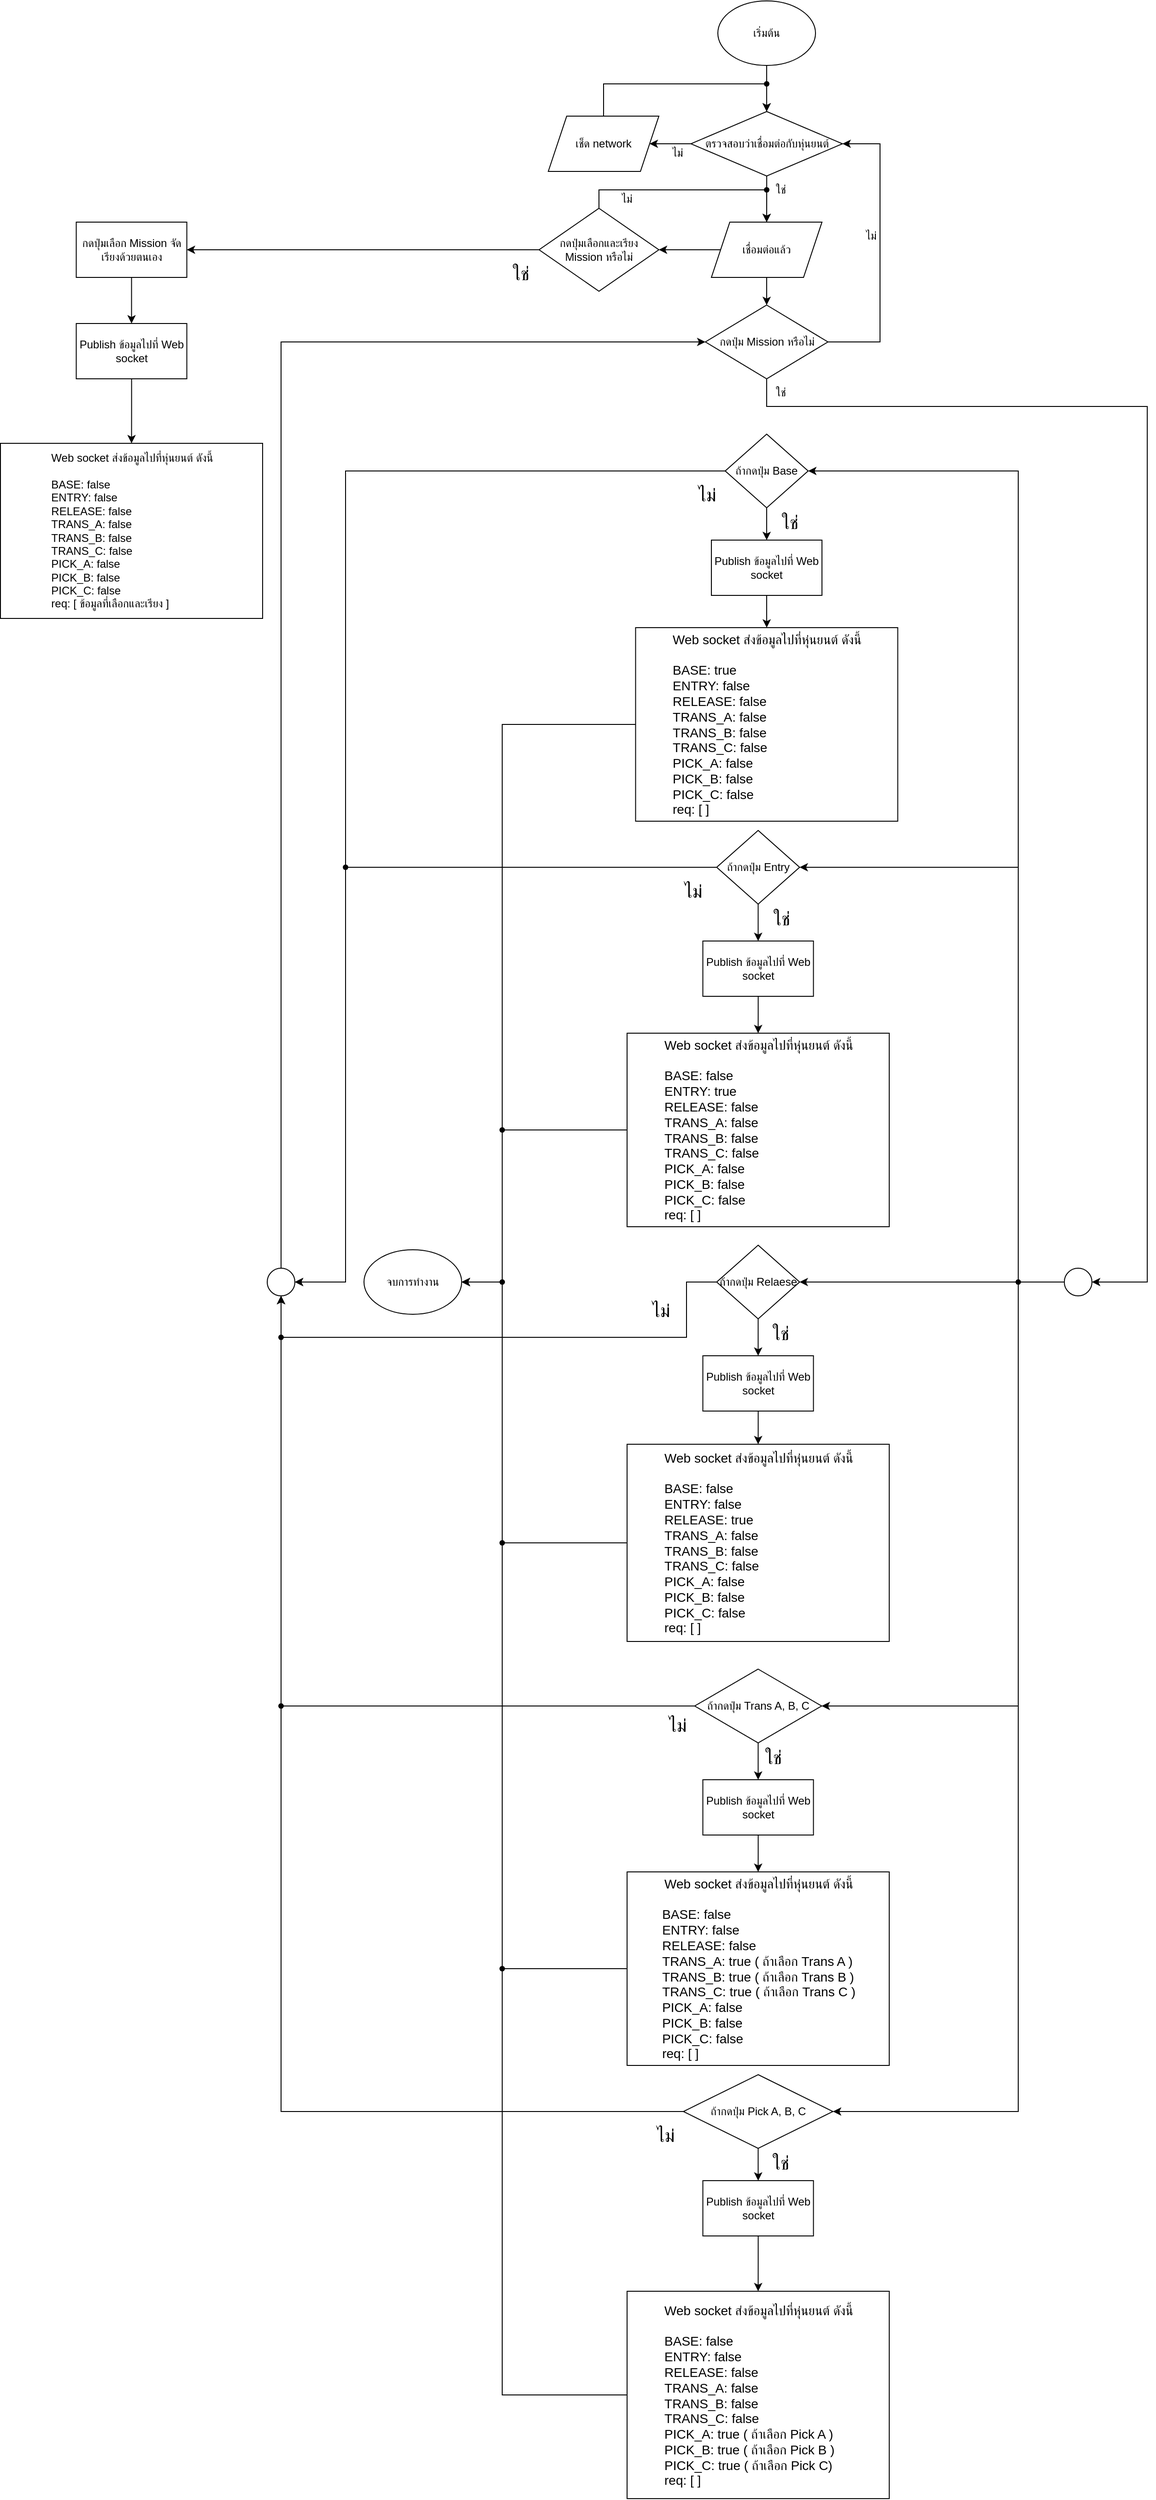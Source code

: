 <mxfile version="20.5.3" type="github">
  <diagram id="C5RBs43oDa-KdzZeNtuy" name="Page-1">
    <mxGraphModel dx="3793" dy="1374" grid="1" gridSize="10" guides="1" tooltips="1" connect="1" arrows="1" fold="1" page="1" pageScale="1" pageWidth="827" pageHeight="1169" math="0" shadow="0">
      <root>
        <mxCell id="WIyWlLk6GJQsqaUBKTNV-0" />
        <mxCell id="WIyWlLk6GJQsqaUBKTNV-1" parent="WIyWlLk6GJQsqaUBKTNV-0" />
        <mxCell id="5QG107BwXyuoC_cJ32uW-2" value="" style="edgeStyle=orthogonalEdgeStyle;rounded=0;orthogonalLoop=1;jettySize=auto;html=1;startArrow=none;" parent="WIyWlLk6GJQsqaUBKTNV-1" source="isbpUgOVFDkL22ZZqPLK-0" target="5QG107BwXyuoC_cJ32uW-1" edge="1">
          <mxGeometry relative="1" as="geometry" />
        </mxCell>
        <mxCell id="isbpUgOVFDkL22ZZqPLK-7" style="edgeStyle=orthogonalEdgeStyle;rounded=0;orthogonalLoop=1;jettySize=auto;html=1;exitDx=0;exitDy=0;entryX=0.5;entryY=0;entryDx=0;entryDy=0;startArrow=none;" edge="1" parent="WIyWlLk6GJQsqaUBKTNV-1" source="isbpUgOVFDkL22ZZqPLK-0" target="5QG107BwXyuoC_cJ32uW-1">
          <mxGeometry relative="1" as="geometry" />
        </mxCell>
        <mxCell id="5QG107BwXyuoC_cJ32uW-0" value="เริ่มต้น" style="ellipse;whiteSpace=wrap;html=1;" parent="WIyWlLk6GJQsqaUBKTNV-1" vertex="1">
          <mxGeometry x="354" width="106" height="70" as="geometry" />
        </mxCell>
        <mxCell id="5QG107BwXyuoC_cJ32uW-4" value="" style="edgeStyle=orthogonalEdgeStyle;rounded=0;orthogonalLoop=1;jettySize=auto;html=1;" parent="WIyWlLk6GJQsqaUBKTNV-1" source="5QG107BwXyuoC_cJ32uW-1" target="5QG107BwXyuoC_cJ32uW-3" edge="1">
          <mxGeometry relative="1" as="geometry" />
        </mxCell>
        <mxCell id="5QG107BwXyuoC_cJ32uW-21" value="" style="edgeStyle=orthogonalEdgeStyle;rounded=0;orthogonalLoop=1;jettySize=auto;html=1;" parent="WIyWlLk6GJQsqaUBKTNV-1" source="5QG107BwXyuoC_cJ32uW-1" target="5QG107BwXyuoC_cJ32uW-20" edge="1">
          <mxGeometry relative="1" as="geometry" />
        </mxCell>
        <mxCell id="5QG107BwXyuoC_cJ32uW-1" value="ตรวจสอบว่าเชื่อมต่อกับหุ่นยนต์" style="rhombus;whiteSpace=wrap;html=1;" parent="WIyWlLk6GJQsqaUBKTNV-1" vertex="1">
          <mxGeometry x="324.75" y="120" width="164.5" height="70" as="geometry" />
        </mxCell>
        <mxCell id="5QG107BwXyuoC_cJ32uW-9" style="edgeStyle=orthogonalEdgeStyle;rounded=0;orthogonalLoop=1;jettySize=auto;html=1;exitX=0.5;exitY=0;exitDx=0;exitDy=0;entryX=0.5;entryY=0;entryDx=0;entryDy=0;" parent="WIyWlLk6GJQsqaUBKTNV-1" source="5QG107BwXyuoC_cJ32uW-3" target="5QG107BwXyuoC_cJ32uW-1" edge="1">
          <mxGeometry relative="1" as="geometry">
            <Array as="points">
              <mxPoint x="230" y="90" />
              <mxPoint x="407" y="90" />
            </Array>
          </mxGeometry>
        </mxCell>
        <mxCell id="5QG107BwXyuoC_cJ32uW-3" value="เช็ด network" style="shape=parallelogram;perimeter=parallelogramPerimeter;whiteSpace=wrap;html=1;fixedSize=1;" parent="WIyWlLk6GJQsqaUBKTNV-1" vertex="1">
          <mxGeometry x="170" y="125" width="120" height="60" as="geometry" />
        </mxCell>
        <mxCell id="5QG107BwXyuoC_cJ32uW-7" value="ใช่" style="text;html=1;align=center;verticalAlign=middle;resizable=0;points=[];autosize=1;strokeColor=none;fillColor=none;" parent="WIyWlLk6GJQsqaUBKTNV-1" vertex="1">
          <mxGeometry x="402" y="190" width="40" height="30" as="geometry" />
        </mxCell>
        <mxCell id="5QG107BwXyuoC_cJ32uW-8" value="ไม่" style="text;html=1;align=center;verticalAlign=middle;resizable=0;points=[];autosize=1;strokeColor=none;fillColor=none;" parent="WIyWlLk6GJQsqaUBKTNV-1" vertex="1">
          <mxGeometry x="290" y="150" width="40" height="30" as="geometry" />
        </mxCell>
        <mxCell id="5QG107BwXyuoC_cJ32uW-24" style="edgeStyle=orthogonalEdgeStyle;rounded=0;orthogonalLoop=1;jettySize=auto;html=1;exitX=1;exitY=0.5;exitDx=0;exitDy=0;entryX=1;entryY=0.5;entryDx=0;entryDy=0;" parent="WIyWlLk6GJQsqaUBKTNV-1" source="5QG107BwXyuoC_cJ32uW-10" target="5QG107BwXyuoC_cJ32uW-1" edge="1">
          <mxGeometry relative="1" as="geometry">
            <Array as="points">
              <mxPoint x="530" y="370" />
              <mxPoint x="530" y="155" />
            </Array>
          </mxGeometry>
        </mxCell>
        <mxCell id="isbpUgOVFDkL22ZZqPLK-15" style="edgeStyle=orthogonalEdgeStyle;rounded=0;orthogonalLoop=1;jettySize=auto;html=1;exitX=0.5;exitY=1;exitDx=0;exitDy=0;entryX=1;entryY=0.5;entryDx=0;entryDy=0;" edge="1" parent="WIyWlLk6GJQsqaUBKTNV-1" source="5QG107BwXyuoC_cJ32uW-10" target="2ENfoLQTWG5Zjke-Zgpj-6">
          <mxGeometry relative="1" as="geometry">
            <Array as="points">
              <mxPoint x="407" y="440" />
              <mxPoint x="820" y="440" />
              <mxPoint x="820" y="1390" />
            </Array>
          </mxGeometry>
        </mxCell>
        <mxCell id="5QG107BwXyuoC_cJ32uW-10" value="กดปุ่ม Mission หรือไม่" style="rhombus;whiteSpace=wrap;html=1;" parent="WIyWlLk6GJQsqaUBKTNV-1" vertex="1">
          <mxGeometry x="340.5" y="330" width="133" height="80" as="geometry" />
        </mxCell>
        <mxCell id="5QG107BwXyuoC_cJ32uW-13" value="ไม่" style="text;html=1;align=center;verticalAlign=middle;resizable=0;points=[];autosize=1;strokeColor=none;fillColor=none;" parent="WIyWlLk6GJQsqaUBKTNV-1" vertex="1">
          <mxGeometry x="500" y="240" width="40" height="30" as="geometry" />
        </mxCell>
        <mxCell id="5QG107BwXyuoC_cJ32uW-18" value="" style="edgeStyle=orthogonalEdgeStyle;rounded=0;orthogonalLoop=1;jettySize=auto;html=1;" parent="WIyWlLk6GJQsqaUBKTNV-1" source="5QG107BwXyuoC_cJ32uW-14" target="5QG107BwXyuoC_cJ32uW-17" edge="1">
          <mxGeometry relative="1" as="geometry" />
        </mxCell>
        <mxCell id="5QG107BwXyuoC_cJ32uW-14" value="Publish ข้อมูลไปที่ Web socket" style="whiteSpace=wrap;html=1;" parent="WIyWlLk6GJQsqaUBKTNV-1" vertex="1">
          <mxGeometry x="347" y="585" width="120" height="60" as="geometry" />
        </mxCell>
        <mxCell id="5QG107BwXyuoC_cJ32uW-16" value="ใช่" style="text;html=1;align=center;verticalAlign=middle;resizable=0;points=[];autosize=1;strokeColor=none;fillColor=none;" parent="WIyWlLk6GJQsqaUBKTNV-1" vertex="1">
          <mxGeometry x="402" y="410" width="40" height="30" as="geometry" />
        </mxCell>
        <mxCell id="isbpUgOVFDkL22ZZqPLK-32" style="edgeStyle=orthogonalEdgeStyle;rounded=0;orthogonalLoop=1;jettySize=auto;html=1;exitX=0;exitY=0.5;exitDx=0;exitDy=0;entryX=1;entryY=0.5;entryDx=0;entryDy=0;fontSize=20;" edge="1" parent="WIyWlLk6GJQsqaUBKTNV-1" source="5QG107BwXyuoC_cJ32uW-17" target="5QG107BwXyuoC_cJ32uW-27">
          <mxGeometry relative="1" as="geometry">
            <Array as="points">
              <mxPoint x="120" y="785" />
              <mxPoint x="120" y="1390" />
            </Array>
          </mxGeometry>
        </mxCell>
        <mxCell id="5QG107BwXyuoC_cJ32uW-17" value="Web socket ส่งข้อมูลไปที่หุ่นยนต์ ดังนี้&lt;br style=&quot;font-size: 14px;&quot;&gt;&lt;br style=&quot;font-size: 14px;&quot;&gt;&lt;div style=&quot;text-align: left; font-size: 14px;&quot;&gt;&lt;span style=&quot;background-color: initial; font-size: 14px;&quot;&gt;BASE: true&lt;/span&gt;&lt;/div&gt;&lt;div style=&quot;text-align: left; font-size: 14px;&quot;&gt;&lt;span style=&quot;background-color: initial; font-size: 14px;&quot;&gt;ENTRY: false&lt;/span&gt;&lt;/div&gt;&lt;div style=&quot;text-align: left; font-size: 14px;&quot;&gt;&lt;span style=&quot;background-color: initial; font-size: 14px;&quot;&gt;RELEASE: false&lt;/span&gt;&lt;/div&gt;&lt;div style=&quot;text-align: left; font-size: 14px;&quot;&gt;TRANS_A: false&lt;/div&gt;&lt;div style=&quot;text-align: left; font-size: 14px;&quot;&gt;TRANS_B: false&lt;/div&gt;&lt;div style=&quot;text-align: left; font-size: 14px;&quot;&gt;TRANS_C: false&lt;/div&gt;&lt;div style=&quot;text-align: left; font-size: 14px;&quot;&gt;PICK_A: false&lt;/div&gt;&lt;div style=&quot;text-align: left; font-size: 14px;&quot;&gt;PICK_B: false&lt;/div&gt;&lt;div style=&quot;text-align: left; font-size: 14px;&quot;&gt;PICK_C: false&lt;/div&gt;&lt;div style=&quot;text-align: left; font-size: 14px;&quot;&gt;req: [ ]&lt;/div&gt;" style="whiteSpace=wrap;html=1;fontSize=14;" parent="WIyWlLk6GJQsqaUBKTNV-1" vertex="1">
          <mxGeometry x="264.75" y="680" width="284.5" height="210" as="geometry" />
        </mxCell>
        <mxCell id="5QG107BwXyuoC_cJ32uW-22" value="" style="edgeStyle=orthogonalEdgeStyle;rounded=0;orthogonalLoop=1;jettySize=auto;html=1;" parent="WIyWlLk6GJQsqaUBKTNV-1" source="5QG107BwXyuoC_cJ32uW-20" target="5QG107BwXyuoC_cJ32uW-10" edge="1">
          <mxGeometry relative="1" as="geometry" />
        </mxCell>
        <mxCell id="5QG107BwXyuoC_cJ32uW-93" style="edgeStyle=orthogonalEdgeStyle;rounded=0;orthogonalLoop=1;jettySize=auto;html=1;exitX=0;exitY=0.5;exitDx=0;exitDy=0;entryX=1;entryY=0.5;entryDx=0;entryDy=0;" parent="WIyWlLk6GJQsqaUBKTNV-1" source="5QG107BwXyuoC_cJ32uW-20" target="5QG107BwXyuoC_cJ32uW-92" edge="1">
          <mxGeometry relative="1" as="geometry" />
        </mxCell>
        <mxCell id="5QG107BwXyuoC_cJ32uW-20" value="เชื่อมต่อแล้ว" style="shape=parallelogram;perimeter=parallelogramPerimeter;whiteSpace=wrap;html=1;fixedSize=1;" parent="WIyWlLk6GJQsqaUBKTNV-1" vertex="1">
          <mxGeometry x="347" y="240" width="120" height="60" as="geometry" />
        </mxCell>
        <mxCell id="5QG107BwXyuoC_cJ32uW-27" value="จบการทำงาน" style="ellipse;whiteSpace=wrap;html=1;" parent="WIyWlLk6GJQsqaUBKTNV-1" vertex="1">
          <mxGeometry x="-30" y="1355" width="106" height="70" as="geometry" />
        </mxCell>
        <mxCell id="isbpUgOVFDkL22ZZqPLK-17" value="" style="edgeStyle=orthogonalEdgeStyle;rounded=0;orthogonalLoop=1;jettySize=auto;html=1;" edge="1" parent="WIyWlLk6GJQsqaUBKTNV-1" source="5QG107BwXyuoC_cJ32uW-28" target="5QG107BwXyuoC_cJ32uW-14">
          <mxGeometry relative="1" as="geometry" />
        </mxCell>
        <mxCell id="isbpUgOVFDkL22ZZqPLK-51" style="edgeStyle=orthogonalEdgeStyle;rounded=0;orthogonalLoop=1;jettySize=auto;html=1;exitX=0;exitY=0.5;exitDx=0;exitDy=0;entryX=1;entryY=0.5;entryDx=0;entryDy=0;fontSize=20;" edge="1" parent="WIyWlLk6GJQsqaUBKTNV-1" source="5QG107BwXyuoC_cJ32uW-28" target="5QG107BwXyuoC_cJ32uW-29">
          <mxGeometry relative="1" as="geometry">
            <Array as="points">
              <mxPoint x="-50" y="510" />
              <mxPoint x="-50" y="1390" />
            </Array>
          </mxGeometry>
        </mxCell>
        <mxCell id="5QG107BwXyuoC_cJ32uW-28" value="ถ้ากดปุ่ม Base" style="rhombus;whiteSpace=wrap;html=1;" parent="WIyWlLk6GJQsqaUBKTNV-1" vertex="1">
          <mxGeometry x="362" y="470" width="90" height="80" as="geometry" />
        </mxCell>
        <mxCell id="isbpUgOVFDkL22ZZqPLK-52" style="edgeStyle=orthogonalEdgeStyle;rounded=0;orthogonalLoop=1;jettySize=auto;html=1;exitX=0.5;exitY=0;exitDx=0;exitDy=0;entryX=0;entryY=0.5;entryDx=0;entryDy=0;fontSize=20;" edge="1" parent="WIyWlLk6GJQsqaUBKTNV-1" source="5QG107BwXyuoC_cJ32uW-29" target="5QG107BwXyuoC_cJ32uW-10">
          <mxGeometry relative="1" as="geometry">
            <Array as="points">
              <mxPoint x="-120" y="1375" />
              <mxPoint x="-120" y="370" />
            </Array>
          </mxGeometry>
        </mxCell>
        <mxCell id="5QG107BwXyuoC_cJ32uW-29" value="" style="ellipse;whiteSpace=wrap;html=1;aspect=fixed;" parent="WIyWlLk6GJQsqaUBKTNV-1" vertex="1">
          <mxGeometry x="-135" y="1375" width="30" height="30" as="geometry" />
        </mxCell>
        <mxCell id="isbpUgOVFDkL22ZZqPLK-20" value="" style="edgeStyle=orthogonalEdgeStyle;rounded=0;orthogonalLoop=1;jettySize=auto;html=1;" edge="1" parent="WIyWlLk6GJQsqaUBKTNV-1" source="5QG107BwXyuoC_cJ32uW-32" target="5QG107BwXyuoC_cJ32uW-45">
          <mxGeometry relative="1" as="geometry" />
        </mxCell>
        <mxCell id="isbpUgOVFDkL22ZZqPLK-50" style="edgeStyle=orthogonalEdgeStyle;rounded=0;orthogonalLoop=1;jettySize=auto;html=1;exitDx=0;exitDy=0;entryX=1;entryY=0.5;entryDx=0;entryDy=0;fontSize=20;startArrow=none;" edge="1" parent="WIyWlLk6GJQsqaUBKTNV-1" source="isbpUgOVFDkL22ZZqPLK-57" target="5QG107BwXyuoC_cJ32uW-29">
          <mxGeometry relative="1" as="geometry">
            <Array as="points">
              <mxPoint x="-50" y="940" />
              <mxPoint x="-50" y="1390" />
            </Array>
          </mxGeometry>
        </mxCell>
        <mxCell id="5QG107BwXyuoC_cJ32uW-32" value="ถ้ากดปุ่ม Entry" style="rhombus;whiteSpace=wrap;html=1;" parent="WIyWlLk6GJQsqaUBKTNV-1" vertex="1">
          <mxGeometry x="352.75" y="900" width="90" height="80" as="geometry" />
        </mxCell>
        <mxCell id="5QG107BwXyuoC_cJ32uW-51" style="edgeStyle=orthogonalEdgeStyle;rounded=0;orthogonalLoop=1;jettySize=auto;html=1;exitX=0.5;exitY=1;exitDx=0;exitDy=0;entryX=0.5;entryY=0;entryDx=0;entryDy=0;" parent="WIyWlLk6GJQsqaUBKTNV-1" source="5QG107BwXyuoC_cJ32uW-33" target="5QG107BwXyuoC_cJ32uW-49" edge="1">
          <mxGeometry relative="1" as="geometry" />
        </mxCell>
        <mxCell id="isbpUgOVFDkL22ZZqPLK-49" style="edgeStyle=orthogonalEdgeStyle;rounded=0;orthogonalLoop=1;jettySize=auto;html=1;exitX=0;exitY=0.5;exitDx=0;exitDy=0;entryX=0.5;entryY=1;entryDx=0;entryDy=0;fontSize=20;" edge="1" parent="WIyWlLk6GJQsqaUBKTNV-1" source="5QG107BwXyuoC_cJ32uW-33" target="5QG107BwXyuoC_cJ32uW-29">
          <mxGeometry relative="1" as="geometry">
            <Array as="points">
              <mxPoint x="320" y="1390" />
              <mxPoint x="320" y="1450" />
              <mxPoint x="-120" y="1450" />
            </Array>
          </mxGeometry>
        </mxCell>
        <mxCell id="5QG107BwXyuoC_cJ32uW-33" value="ถ้ากดปุ่ม Relaese" style="rhombus;whiteSpace=wrap;html=1;" parent="WIyWlLk6GJQsqaUBKTNV-1" vertex="1">
          <mxGeometry x="352.75" y="1350" width="90" height="80" as="geometry" />
        </mxCell>
        <mxCell id="isbpUgOVFDkL22ZZqPLK-22" style="edgeStyle=orthogonalEdgeStyle;rounded=0;orthogonalLoop=1;jettySize=auto;html=1;exitX=0.5;exitY=1;exitDx=0;exitDy=0;entryX=0.5;entryY=0;entryDx=0;entryDy=0;" edge="1" parent="WIyWlLk6GJQsqaUBKTNV-1" source="5QG107BwXyuoC_cJ32uW-34" target="5QG107BwXyuoC_cJ32uW-53">
          <mxGeometry relative="1" as="geometry" />
        </mxCell>
        <mxCell id="isbpUgOVFDkL22ZZqPLK-48" style="edgeStyle=orthogonalEdgeStyle;rounded=0;orthogonalLoop=1;jettySize=auto;html=1;exitDx=0;exitDy=0;entryX=0.5;entryY=1;entryDx=0;entryDy=0;fontSize=20;startArrow=none;" edge="1" parent="WIyWlLk6GJQsqaUBKTNV-1" source="isbpUgOVFDkL22ZZqPLK-55" target="5QG107BwXyuoC_cJ32uW-29">
          <mxGeometry relative="1" as="geometry" />
        </mxCell>
        <mxCell id="5QG107BwXyuoC_cJ32uW-34" value="ถ้ากดปุ่ม Trans A, B, C" style="rhombus;whiteSpace=wrap;html=1;" parent="WIyWlLk6GJQsqaUBKTNV-1" vertex="1">
          <mxGeometry x="328.88" y="1810" width="137.75" height="80" as="geometry" />
        </mxCell>
        <mxCell id="isbpUgOVFDkL22ZZqPLK-23" value="" style="edgeStyle=orthogonalEdgeStyle;rounded=0;orthogonalLoop=1;jettySize=auto;html=1;" edge="1" parent="WIyWlLk6GJQsqaUBKTNV-1" source="5QG107BwXyuoC_cJ32uW-35" target="5QG107BwXyuoC_cJ32uW-58">
          <mxGeometry relative="1" as="geometry" />
        </mxCell>
        <mxCell id="isbpUgOVFDkL22ZZqPLK-46" style="edgeStyle=orthogonalEdgeStyle;rounded=0;orthogonalLoop=1;jettySize=auto;html=1;exitDx=0;exitDy=0;fontSize=20;entryX=0.5;entryY=1;entryDx=0;entryDy=0;startArrow=none;" edge="1" parent="WIyWlLk6GJQsqaUBKTNV-1" source="isbpUgOVFDkL22ZZqPLK-55" target="5QG107BwXyuoC_cJ32uW-29">
          <mxGeometry relative="1" as="geometry">
            <mxPoint x="-260" y="2290.143" as="targetPoint" />
          </mxGeometry>
        </mxCell>
        <mxCell id="5QG107BwXyuoC_cJ32uW-35" value="ถ้ากดปุ่ม Pick A, B, C" style="rhombus;whiteSpace=wrap;html=1;" parent="WIyWlLk6GJQsqaUBKTNV-1" vertex="1">
          <mxGeometry x="316.64" y="2250" width="162.25" height="80" as="geometry" />
        </mxCell>
        <mxCell id="isbpUgOVFDkL22ZZqPLK-21" value="" style="edgeStyle=orthogonalEdgeStyle;rounded=0;orthogonalLoop=1;jettySize=auto;html=1;" edge="1" parent="WIyWlLk6GJQsqaUBKTNV-1" source="5QG107BwXyuoC_cJ32uW-45" target="5QG107BwXyuoC_cJ32uW-46">
          <mxGeometry relative="1" as="geometry" />
        </mxCell>
        <mxCell id="5QG107BwXyuoC_cJ32uW-45" value="Publish ข้อมูลไปที่ Web socket" style="whiteSpace=wrap;html=1;" parent="WIyWlLk6GJQsqaUBKTNV-1" vertex="1">
          <mxGeometry x="337.75" y="1020" width="120" height="60" as="geometry" />
        </mxCell>
        <mxCell id="isbpUgOVFDkL22ZZqPLK-33" style="edgeStyle=orthogonalEdgeStyle;rounded=0;orthogonalLoop=1;jettySize=auto;html=1;exitDx=0;exitDy=0;fontSize=20;entryX=1;entryY=0.5;entryDx=0;entryDy=0;startArrow=none;" edge="1" parent="WIyWlLk6GJQsqaUBKTNV-1" source="isbpUgOVFDkL22ZZqPLK-37" target="5QG107BwXyuoC_cJ32uW-27">
          <mxGeometry relative="1" as="geometry">
            <mxPoint x="180" y="1420" as="targetPoint" />
            <Array as="points">
              <mxPoint x="120" y="1225" />
              <mxPoint x="120" y="1390" />
            </Array>
          </mxGeometry>
        </mxCell>
        <mxCell id="5QG107BwXyuoC_cJ32uW-46" value="Web socket ส่งข้อมูลไปที่หุ่นยนต์ ดังนี้&lt;br style=&quot;font-size: 14px;&quot;&gt;&lt;br style=&quot;font-size: 14px;&quot;&gt;&lt;div style=&quot;text-align: left; font-size: 14px;&quot;&gt;&lt;span style=&quot;background-color: initial; font-size: 14px;&quot;&gt;BASE: false&lt;/span&gt;&lt;/div&gt;&lt;div style=&quot;text-align: left; font-size: 14px;&quot;&gt;&lt;span style=&quot;background-color: initial; font-size: 14px;&quot;&gt;ENTRY: true&lt;/span&gt;&lt;/div&gt;&lt;div style=&quot;text-align: left; font-size: 14px;&quot;&gt;&lt;span style=&quot;background-color: initial; font-size: 14px;&quot;&gt;RELEASE: false&lt;/span&gt;&lt;/div&gt;&lt;div style=&quot;text-align: left; font-size: 14px;&quot;&gt;TRANS_A: false&lt;/div&gt;&lt;div style=&quot;text-align: left; font-size: 14px;&quot;&gt;TRANS_B: false&lt;/div&gt;&lt;div style=&quot;text-align: left; font-size: 14px;&quot;&gt;TRANS_C: false&lt;/div&gt;&lt;div style=&quot;text-align: left; font-size: 14px;&quot;&gt;PICK_A: false&lt;/div&gt;&lt;div style=&quot;text-align: left; font-size: 14px;&quot;&gt;PICK_B: false&lt;/div&gt;&lt;div style=&quot;text-align: left; font-size: 14px;&quot;&gt;PICK_C: false&lt;/div&gt;&lt;div style=&quot;text-align: left; font-size: 14px;&quot;&gt;req: [ ]&lt;br style=&quot;font-size: 14px;&quot;&gt;&lt;/div&gt;" style="whiteSpace=wrap;html=1;fontSize=14;" parent="WIyWlLk6GJQsqaUBKTNV-1" vertex="1">
          <mxGeometry x="255.5" y="1120" width="284.5" height="210" as="geometry" />
        </mxCell>
        <mxCell id="5QG107BwXyuoC_cJ32uW-48" value="" style="edgeStyle=orthogonalEdgeStyle;rounded=0;orthogonalLoop=1;jettySize=auto;html=1;" parent="WIyWlLk6GJQsqaUBKTNV-1" source="5QG107BwXyuoC_cJ32uW-49" target="5QG107BwXyuoC_cJ32uW-50" edge="1">
          <mxGeometry relative="1" as="geometry" />
        </mxCell>
        <mxCell id="5QG107BwXyuoC_cJ32uW-49" value="Publish ข้อมูลไปที่ Web socket" style="whiteSpace=wrap;html=1;" parent="WIyWlLk6GJQsqaUBKTNV-1" vertex="1">
          <mxGeometry x="337.75" y="1470" width="120" height="60" as="geometry" />
        </mxCell>
        <mxCell id="isbpUgOVFDkL22ZZqPLK-34" style="edgeStyle=orthogonalEdgeStyle;rounded=0;orthogonalLoop=1;jettySize=auto;html=1;exitX=0;exitY=0.5;exitDx=0;exitDy=0;fontSize=20;entryX=1;entryY=0.5;entryDx=0;entryDy=0;" edge="1" parent="WIyWlLk6GJQsqaUBKTNV-1" source="5QG107BwXyuoC_cJ32uW-50" target="5QG107BwXyuoC_cJ32uW-27">
          <mxGeometry relative="1" as="geometry">
            <mxPoint x="80" y="1470" as="targetPoint" />
            <Array as="points">
              <mxPoint x="120" y="1673" />
              <mxPoint x="120" y="1390" />
            </Array>
          </mxGeometry>
        </mxCell>
        <mxCell id="5QG107BwXyuoC_cJ32uW-50" value="Web socket ส่งข้อมูลไปที่หุ่นยนต์ ดังนี้&lt;br style=&quot;font-size: 14px;&quot;&gt;&lt;br style=&quot;font-size: 14px;&quot;&gt;&lt;div style=&quot;text-align: left; font-size: 14px;&quot;&gt;&lt;span style=&quot;background-color: initial; font-size: 14px;&quot;&gt;BASE: false&lt;/span&gt;&lt;/div&gt;&lt;div style=&quot;text-align: left; font-size: 14px;&quot;&gt;&lt;span style=&quot;background-color: initial; font-size: 14px;&quot;&gt;ENTRY: false&lt;/span&gt;&lt;/div&gt;&lt;div style=&quot;text-align: left; font-size: 14px;&quot;&gt;&lt;span style=&quot;background-color: initial; font-size: 14px;&quot;&gt;RELEASE: true&lt;/span&gt;&lt;/div&gt;&lt;div style=&quot;text-align: left; font-size: 14px;&quot;&gt;TRANS_A: false&lt;/div&gt;&lt;div style=&quot;text-align: left; font-size: 14px;&quot;&gt;TRANS_B: false&lt;/div&gt;&lt;div style=&quot;text-align: left; font-size: 14px;&quot;&gt;TRANS_C: false&lt;/div&gt;&lt;div style=&quot;text-align: left; font-size: 14px;&quot;&gt;PICK_A: false&lt;/div&gt;&lt;div style=&quot;text-align: left; font-size: 14px;&quot;&gt;PICK_B: false&lt;/div&gt;&lt;div style=&quot;text-align: left; font-size: 14px;&quot;&gt;PICK_C: false&lt;/div&gt;&lt;div style=&quot;text-align: left; font-size: 14px;&quot;&gt;req: [ ]&lt;br style=&quot;font-size: 14px;&quot;&gt;&lt;/div&gt;" style="whiteSpace=wrap;html=1;fontSize=14;" parent="WIyWlLk6GJQsqaUBKTNV-1" vertex="1">
          <mxGeometry x="255.5" y="1566" width="284.5" height="214" as="geometry" />
        </mxCell>
        <mxCell id="5QG107BwXyuoC_cJ32uW-52" value="" style="edgeStyle=orthogonalEdgeStyle;rounded=0;orthogonalLoop=1;jettySize=auto;html=1;" parent="WIyWlLk6GJQsqaUBKTNV-1" source="5QG107BwXyuoC_cJ32uW-53" target="5QG107BwXyuoC_cJ32uW-54" edge="1">
          <mxGeometry relative="1" as="geometry" />
        </mxCell>
        <mxCell id="5QG107BwXyuoC_cJ32uW-53" value="Publish ข้อมูลไปที่ Web socket" style="whiteSpace=wrap;html=1;" parent="WIyWlLk6GJQsqaUBKTNV-1" vertex="1">
          <mxGeometry x="337.75" y="1930" width="120" height="60" as="geometry" />
        </mxCell>
        <mxCell id="isbpUgOVFDkL22ZZqPLK-35" style="edgeStyle=orthogonalEdgeStyle;rounded=0;orthogonalLoop=1;jettySize=auto;html=1;exitX=0;exitY=0.5;exitDx=0;exitDy=0;entryX=1;entryY=0.5;entryDx=0;entryDy=0;fontSize=20;" edge="1" parent="WIyWlLk6GJQsqaUBKTNV-1" source="5QG107BwXyuoC_cJ32uW-54" target="5QG107BwXyuoC_cJ32uW-27">
          <mxGeometry relative="1" as="geometry">
            <Array as="points">
              <mxPoint x="120" y="2135" />
              <mxPoint x="120" y="1390" />
            </Array>
          </mxGeometry>
        </mxCell>
        <mxCell id="5QG107BwXyuoC_cJ32uW-54" value="Web socket ส่งข้อมูลไปที่หุ่นยนต์ ดังนี้&lt;br style=&quot;font-size: 14px;&quot;&gt;&lt;br style=&quot;font-size: 14px;&quot;&gt;&lt;div style=&quot;text-align: left; font-size: 14px;&quot;&gt;&lt;span style=&quot;background-color: initial; font-size: 14px;&quot;&gt;BASE: false&lt;/span&gt;&lt;/div&gt;&lt;div style=&quot;text-align: left; font-size: 14px;&quot;&gt;&lt;span style=&quot;background-color: initial; font-size: 14px;&quot;&gt;ENTRY: false&lt;/span&gt;&lt;/div&gt;&lt;div style=&quot;text-align: left; font-size: 14px;&quot;&gt;&lt;span style=&quot;background-color: initial; font-size: 14px;&quot;&gt;RELEASE: false&lt;/span&gt;&lt;/div&gt;&lt;div style=&quot;text-align: left; font-size: 14px;&quot;&gt;TRANS_A: true ( ถ้าเลือก Trans A )&lt;/div&gt;&lt;div style=&quot;text-align: left; font-size: 14px;&quot;&gt;TRANS_B: true ( ถ้าเลือก Trans B )&lt;/div&gt;&lt;div style=&quot;text-align: left; font-size: 14px;&quot;&gt;TRANS_C: true ( ถ้าเลือก Trans C )&lt;/div&gt;&lt;div style=&quot;text-align: left; font-size: 14px;&quot;&gt;PICK_A: false&lt;/div&gt;&lt;div style=&quot;text-align: left; font-size: 14px;&quot;&gt;PICK_B: false&lt;/div&gt;&lt;div style=&quot;text-align: left; font-size: 14px;&quot;&gt;PICK_C: false&lt;/div&gt;&lt;div style=&quot;text-align: left; font-size: 14px;&quot;&gt;req: [ ]&lt;br style=&quot;font-size: 14px;&quot;&gt;&lt;/div&gt;" style="whiteSpace=wrap;html=1;fontSize=14;" parent="WIyWlLk6GJQsqaUBKTNV-1" vertex="1">
          <mxGeometry x="255.5" y="2030" width="284.5" height="210" as="geometry" />
        </mxCell>
        <mxCell id="5QG107BwXyuoC_cJ32uW-57" value="" style="edgeStyle=orthogonalEdgeStyle;rounded=0;orthogonalLoop=1;jettySize=auto;html=1;" parent="WIyWlLk6GJQsqaUBKTNV-1" source="5QG107BwXyuoC_cJ32uW-58" target="5QG107BwXyuoC_cJ32uW-59" edge="1">
          <mxGeometry relative="1" as="geometry" />
        </mxCell>
        <mxCell id="5QG107BwXyuoC_cJ32uW-58" value="Publish ข้อมูลไปที่ Web socket" style="whiteSpace=wrap;html=1;" parent="WIyWlLk6GJQsqaUBKTNV-1" vertex="1">
          <mxGeometry x="337.76" y="2365" width="120" height="60" as="geometry" />
        </mxCell>
        <mxCell id="5QG107BwXyuoC_cJ32uW-59" value="Web socket ส่งข้อมูลไปที่หุ่นยนต์ ดังนี้&lt;br style=&quot;font-size: 14px;&quot;&gt;&lt;br style=&quot;font-size: 14px;&quot;&gt;&lt;div style=&quot;text-align: left; font-size: 14px;&quot;&gt;&lt;span style=&quot;background-color: initial; font-size: 14px;&quot;&gt;BASE: false&lt;/span&gt;&lt;/div&gt;&lt;div style=&quot;text-align: left; font-size: 14px;&quot;&gt;&lt;span style=&quot;background-color: initial; font-size: 14px;&quot;&gt;ENTRY: false&lt;/span&gt;&lt;/div&gt;&lt;div style=&quot;text-align: left; font-size: 14px;&quot;&gt;&lt;span style=&quot;background-color: initial; font-size: 14px;&quot;&gt;RELEASE: false&lt;/span&gt;&lt;/div&gt;&lt;div style=&quot;text-align: left; font-size: 14px;&quot;&gt;TRANS_A: false&lt;/div&gt;&lt;div style=&quot;text-align: left; font-size: 14px;&quot;&gt;TRANS_B: false&lt;/div&gt;&lt;div style=&quot;text-align: left; font-size: 14px;&quot;&gt;TRANS_C: false&lt;/div&gt;&lt;div style=&quot;text-align: left; font-size: 14px;&quot;&gt;PICK_A: true ( ถ้าเลือก Pick A )&lt;/div&gt;&lt;div style=&quot;text-align: left; font-size: 14px;&quot;&gt;PICK_B: true ( ถ้าเลือก Pick B )&lt;/div&gt;&lt;div style=&quot;text-align: left; font-size: 14px;&quot;&gt;PICK_C: true ( ถ้าเลือก Pick C)&lt;/div&gt;&lt;div style=&quot;text-align: left; font-size: 14px;&quot;&gt;req: [ ]&lt;br style=&quot;font-size: 14px;&quot;&gt;&lt;/div&gt;" style="whiteSpace=wrap;html=1;fontSize=14;" parent="WIyWlLk6GJQsqaUBKTNV-1" vertex="1">
          <mxGeometry x="255.51" y="2485" width="284.5" height="225" as="geometry" />
        </mxCell>
        <mxCell id="5QG107BwXyuoC_cJ32uW-74" value="ไม่" style="text;html=1;align=center;verticalAlign=middle;resizable=0;points=[];autosize=1;strokeColor=none;fillColor=none;strokeWidth=1;fontSize=20;" parent="WIyWlLk6GJQsqaUBKTNV-1" vertex="1">
          <mxGeometry x="317" y="515" width="50" height="40" as="geometry" />
        </mxCell>
        <mxCell id="5QG107BwXyuoC_cJ32uW-75" value="ไม่" style="text;html=1;align=center;verticalAlign=middle;resizable=0;points=[];autosize=1;strokeColor=none;fillColor=none;strokeWidth=1;fontSize=20;" parent="WIyWlLk6GJQsqaUBKTNV-1" vertex="1">
          <mxGeometry x="302" y="945" width="50" height="40" as="geometry" />
        </mxCell>
        <mxCell id="5QG107BwXyuoC_cJ32uW-76" value="ไม่" style="text;html=1;align=center;verticalAlign=middle;resizable=0;points=[];autosize=1;strokeColor=none;fillColor=none;strokeWidth=1;fontSize=20;" parent="WIyWlLk6GJQsqaUBKTNV-1" vertex="1">
          <mxGeometry x="267" y="1400" width="50" height="40" as="geometry" />
        </mxCell>
        <mxCell id="5QG107BwXyuoC_cJ32uW-77" value="ใช่" style="text;html=1;align=center;verticalAlign=middle;resizable=0;points=[];autosize=1;strokeColor=none;fillColor=none;strokeWidth=1;fontSize=20;" parent="WIyWlLk6GJQsqaUBKTNV-1" vertex="1">
          <mxGeometry x="412" y="545" width="40" height="40" as="geometry" />
        </mxCell>
        <mxCell id="5QG107BwXyuoC_cJ32uW-79" value="ใช่" style="text;html=1;align=center;verticalAlign=middle;resizable=0;points=[];autosize=1;strokeColor=none;fillColor=none;strokeWidth=1;fontSize=20;" parent="WIyWlLk6GJQsqaUBKTNV-1" vertex="1">
          <mxGeometry x="402.75" y="975" width="40" height="40" as="geometry" />
        </mxCell>
        <mxCell id="5QG107BwXyuoC_cJ32uW-80" value="ใช่" style="text;html=1;align=center;verticalAlign=middle;resizable=0;points=[];autosize=1;strokeColor=none;fillColor=none;strokeWidth=1;fontSize=20;" parent="WIyWlLk6GJQsqaUBKTNV-1" vertex="1">
          <mxGeometry x="402" y="1425" width="40" height="40" as="geometry" />
        </mxCell>
        <mxCell id="5QG107BwXyuoC_cJ32uW-81" value="ใช่" style="text;html=1;align=center;verticalAlign=middle;resizable=0;points=[];autosize=1;strokeColor=none;fillColor=none;strokeWidth=1;fontSize=20;" parent="WIyWlLk6GJQsqaUBKTNV-1" vertex="1">
          <mxGeometry x="393.5" y="1885" width="40" height="40" as="geometry" />
        </mxCell>
        <mxCell id="5QG107BwXyuoC_cJ32uW-84" value="ใช่" style="text;html=1;align=center;verticalAlign=middle;resizable=0;points=[];autosize=1;strokeColor=none;fillColor=none;strokeWidth=1;fontSize=20;" parent="WIyWlLk6GJQsqaUBKTNV-1" vertex="1">
          <mxGeometry x="402.39" y="2325" width="40" height="40" as="geometry" />
        </mxCell>
        <mxCell id="5QG107BwXyuoC_cJ32uW-86" value="ไม่" style="text;html=1;align=center;verticalAlign=middle;resizable=0;points=[];autosize=1;strokeColor=none;fillColor=none;strokeWidth=1;fontSize=20;" parent="WIyWlLk6GJQsqaUBKTNV-1" vertex="1">
          <mxGeometry x="285" y="1850" width="50" height="40" as="geometry" />
        </mxCell>
        <mxCell id="5QG107BwXyuoC_cJ32uW-87" value="ไม่" style="text;html=1;align=center;verticalAlign=middle;resizable=0;points=[];autosize=1;strokeColor=none;fillColor=none;strokeWidth=1;fontSize=20;" parent="WIyWlLk6GJQsqaUBKTNV-1" vertex="1">
          <mxGeometry x="271.64" y="2295" width="50" height="40" as="geometry" />
        </mxCell>
        <mxCell id="5QG107BwXyuoC_cJ32uW-94" style="edgeStyle=orthogonalEdgeStyle;rounded=0;orthogonalLoop=1;jettySize=auto;html=1;exitX=0.5;exitY=0;exitDx=0;exitDy=0;entryX=0.5;entryY=0;entryDx=0;entryDy=0;" parent="WIyWlLk6GJQsqaUBKTNV-1" source="5QG107BwXyuoC_cJ32uW-92" target="5QG107BwXyuoC_cJ32uW-20" edge="1">
          <mxGeometry relative="1" as="geometry" />
        </mxCell>
        <mxCell id="5QG107BwXyuoC_cJ32uW-98" value="" style="edgeStyle=orthogonalEdgeStyle;rounded=0;orthogonalLoop=1;jettySize=auto;html=1;exitX=0;exitY=0.5;exitDx=0;exitDy=0;" parent="WIyWlLk6GJQsqaUBKTNV-1" source="5QG107BwXyuoC_cJ32uW-92" target="5QG107BwXyuoC_cJ32uW-97" edge="1">
          <mxGeometry relative="1" as="geometry">
            <mxPoint x="97.25" y="270" as="sourcePoint" />
          </mxGeometry>
        </mxCell>
        <mxCell id="5QG107BwXyuoC_cJ32uW-92" value="กดปุ่มเลือกและเรียง Mission หรือไม่" style="rhombus;whiteSpace=wrap;html=1;" parent="WIyWlLk6GJQsqaUBKTNV-1" vertex="1">
          <mxGeometry x="160" y="225" width="130" height="90" as="geometry" />
        </mxCell>
        <mxCell id="5QG107BwXyuoC_cJ32uW-95" value="ไม่" style="text;html=1;align=center;verticalAlign=middle;resizable=0;points=[];autosize=1;strokeColor=none;fillColor=none;" parent="WIyWlLk6GJQsqaUBKTNV-1" vertex="1">
          <mxGeometry x="235" y="200" width="40" height="30" as="geometry" />
        </mxCell>
        <mxCell id="5QG107BwXyuoC_cJ32uW-102" value="" style="edgeStyle=orthogonalEdgeStyle;rounded=0;orthogonalLoop=1;jettySize=auto;html=1;" parent="WIyWlLk6GJQsqaUBKTNV-1" source="5QG107BwXyuoC_cJ32uW-97" target="5QG107BwXyuoC_cJ32uW-100" edge="1">
          <mxGeometry relative="1" as="geometry" />
        </mxCell>
        <mxCell id="5QG107BwXyuoC_cJ32uW-97" value="กดปุ่มเลือก Mission จัดเรียงด้วยตนเอง" style="whiteSpace=wrap;html=1;" parent="WIyWlLk6GJQsqaUBKTNV-1" vertex="1">
          <mxGeometry x="-342.25" y="240" width="120" height="60" as="geometry" />
        </mxCell>
        <mxCell id="5QG107BwXyuoC_cJ32uW-99" value="ใช่" style="text;html=1;align=center;verticalAlign=middle;resizable=0;points=[];autosize=1;strokeColor=none;fillColor=none;fontSize=20;" parent="WIyWlLk6GJQsqaUBKTNV-1" vertex="1">
          <mxGeometry x="120" y="275" width="40" height="40" as="geometry" />
        </mxCell>
        <mxCell id="5QG107BwXyuoC_cJ32uW-103" value="" style="edgeStyle=orthogonalEdgeStyle;rounded=0;orthogonalLoop=1;jettySize=auto;html=1;" parent="WIyWlLk6GJQsqaUBKTNV-1" source="5QG107BwXyuoC_cJ32uW-100" target="5QG107BwXyuoC_cJ32uW-101" edge="1">
          <mxGeometry relative="1" as="geometry" />
        </mxCell>
        <mxCell id="5QG107BwXyuoC_cJ32uW-100" value="Publish ข้อมูลไปที่ Web socket" style="whiteSpace=wrap;html=1;" parent="WIyWlLk6GJQsqaUBKTNV-1" vertex="1">
          <mxGeometry x="-342.25" y="350" width="120" height="60" as="geometry" />
        </mxCell>
        <mxCell id="5QG107BwXyuoC_cJ32uW-101" value="Web socket ส่งข้อมูลไปที่หุ่นยนต์ ดังนี้&lt;br&gt;&lt;br&gt;&lt;div style=&quot;text-align: left;&quot;&gt;&lt;span style=&quot;background-color: initial;&quot;&gt;BASE: false&lt;/span&gt;&lt;/div&gt;&lt;div style=&quot;text-align: left;&quot;&gt;&lt;span style=&quot;background-color: initial;&quot;&gt;ENTRY: false&lt;/span&gt;&lt;/div&gt;&lt;div style=&quot;text-align: left;&quot;&gt;&lt;span style=&quot;background-color: initial;&quot;&gt;RELEASE: false&lt;/span&gt;&lt;/div&gt;&lt;div style=&quot;text-align: left;&quot;&gt;TRANS_A: false&lt;/div&gt;&lt;div style=&quot;text-align: left;&quot;&gt;TRANS_B: false&lt;/div&gt;&lt;div style=&quot;text-align: left;&quot;&gt;TRANS_C: false&lt;/div&gt;&lt;div style=&quot;text-align: left;&quot;&gt;PICK_A: false&lt;/div&gt;&lt;div style=&quot;text-align: left;&quot;&gt;PICK_B: false&lt;/div&gt;&lt;div style=&quot;text-align: left;&quot;&gt;PICK_C: false&lt;/div&gt;&lt;div style=&quot;text-align: left;&quot;&gt;req: [ ข้อมูลที่เลือกและเรียง ]&lt;br&gt;&lt;/div&gt;" style="whiteSpace=wrap;html=1;" parent="WIyWlLk6GJQsqaUBKTNV-1" vertex="1">
          <mxGeometry x="-424.5" y="480" width="284.5" height="190" as="geometry" />
        </mxCell>
        <mxCell id="isbpUgOVFDkL22ZZqPLK-19" style="edgeStyle=orthogonalEdgeStyle;rounded=0;orthogonalLoop=1;jettySize=auto;html=1;exitX=0;exitY=0.5;exitDx=0;exitDy=0;entryX=1;entryY=0.5;entryDx=0;entryDy=0;" edge="1" parent="WIyWlLk6GJQsqaUBKTNV-1" source="2ENfoLQTWG5Zjke-Zgpj-6" target="5QG107BwXyuoC_cJ32uW-28">
          <mxGeometry relative="1" as="geometry">
            <Array as="points">
              <mxPoint x="680" y="1390" />
              <mxPoint x="680" y="510" />
            </Array>
          </mxGeometry>
        </mxCell>
        <mxCell id="isbpUgOVFDkL22ZZqPLK-25" style="edgeStyle=orthogonalEdgeStyle;rounded=0;orthogonalLoop=1;jettySize=auto;html=1;exitX=0;exitY=0.5;exitDx=0;exitDy=0;entryX=1;entryY=0.5;entryDx=0;entryDy=0;fontSize=20;" edge="1" parent="WIyWlLk6GJQsqaUBKTNV-1" source="2ENfoLQTWG5Zjke-Zgpj-6" target="5QG107BwXyuoC_cJ32uW-32">
          <mxGeometry relative="1" as="geometry">
            <Array as="points">
              <mxPoint x="680" y="1390" />
              <mxPoint x="680" y="940" />
            </Array>
          </mxGeometry>
        </mxCell>
        <mxCell id="isbpUgOVFDkL22ZZqPLK-26" style="edgeStyle=orthogonalEdgeStyle;rounded=0;orthogonalLoop=1;jettySize=auto;html=1;exitX=0;exitY=0.5;exitDx=0;exitDy=0;entryX=1;entryY=0.5;entryDx=0;entryDy=0;fontSize=20;" edge="1" parent="WIyWlLk6GJQsqaUBKTNV-1" source="2ENfoLQTWG5Zjke-Zgpj-6" target="5QG107BwXyuoC_cJ32uW-33">
          <mxGeometry relative="1" as="geometry" />
        </mxCell>
        <mxCell id="isbpUgOVFDkL22ZZqPLK-27" style="edgeStyle=orthogonalEdgeStyle;rounded=0;orthogonalLoop=1;jettySize=auto;html=1;exitX=0;exitY=0.5;exitDx=0;exitDy=0;entryX=1;entryY=0.5;entryDx=0;entryDy=0;fontSize=20;" edge="1" parent="WIyWlLk6GJQsqaUBKTNV-1" source="2ENfoLQTWG5Zjke-Zgpj-6" target="5QG107BwXyuoC_cJ32uW-34">
          <mxGeometry relative="1" as="geometry">
            <Array as="points">
              <mxPoint x="680" y="1390" />
              <mxPoint x="680" y="1850" />
            </Array>
          </mxGeometry>
        </mxCell>
        <mxCell id="isbpUgOVFDkL22ZZqPLK-28" style="edgeStyle=orthogonalEdgeStyle;rounded=0;orthogonalLoop=1;jettySize=auto;html=1;exitDx=0;exitDy=0;entryX=1;entryY=0.5;entryDx=0;entryDy=0;fontSize=20;startArrow=none;" edge="1" parent="WIyWlLk6GJQsqaUBKTNV-1" source="isbpUgOVFDkL22ZZqPLK-29" target="5QG107BwXyuoC_cJ32uW-35">
          <mxGeometry relative="1" as="geometry">
            <Array as="points">
              <mxPoint x="680" y="1390" />
              <mxPoint x="680" y="2290" />
            </Array>
          </mxGeometry>
        </mxCell>
        <mxCell id="2ENfoLQTWG5Zjke-Zgpj-6" value="" style="ellipse;whiteSpace=wrap;html=1;aspect=fixed;" parent="WIyWlLk6GJQsqaUBKTNV-1" vertex="1">
          <mxGeometry x="730" y="1375" width="30" height="30" as="geometry" />
        </mxCell>
        <mxCell id="2ENfoLQTWG5Zjke-Zgpj-13" value="" style="shape=waypoint;sketch=0;fillStyle=solid;size=6;pointerEvents=1;points=[];fillColor=none;resizable=0;rotatable=0;perimeter=centerPerimeter;snapToPoint=1;" parent="WIyWlLk6GJQsqaUBKTNV-1" vertex="1">
          <mxGeometry x="387" y="185" width="40" height="40" as="geometry" />
        </mxCell>
        <mxCell id="isbpUgOVFDkL22ZZqPLK-0" value="" style="shape=waypoint;sketch=0;fillStyle=solid;size=6;pointerEvents=1;points=[];fillColor=none;resizable=0;rotatable=0;perimeter=centerPerimeter;snapToPoint=1;" vertex="1" parent="WIyWlLk6GJQsqaUBKTNV-1">
          <mxGeometry x="387" y="70" width="40" height="40" as="geometry" />
        </mxCell>
        <mxCell id="isbpUgOVFDkL22ZZqPLK-8" value="" style="edgeStyle=orthogonalEdgeStyle;rounded=0;orthogonalLoop=1;jettySize=auto;html=1;exitX=0.5;exitY=1;exitDx=0;exitDy=0;entryDx=0;entryDy=0;endArrow=none;" edge="1" parent="WIyWlLk6GJQsqaUBKTNV-1" source="5QG107BwXyuoC_cJ32uW-0" target="isbpUgOVFDkL22ZZqPLK-0">
          <mxGeometry relative="1" as="geometry">
            <mxPoint x="407" y="70" as="sourcePoint" />
            <mxPoint x="407" y="120" as="targetPoint" />
          </mxGeometry>
        </mxCell>
        <mxCell id="isbpUgOVFDkL22ZZqPLK-29" value="" style="shape=waypoint;sketch=0;fillStyle=solid;size=6;pointerEvents=1;points=[];fillColor=none;resizable=0;rotatable=0;perimeter=centerPerimeter;snapToPoint=1;strokeWidth=1;fontSize=20;" vertex="1" parent="WIyWlLk6GJQsqaUBKTNV-1">
          <mxGeometry x="660" y="1370" width="40" height="40" as="geometry" />
        </mxCell>
        <mxCell id="isbpUgOVFDkL22ZZqPLK-37" value="" style="shape=waypoint;sketch=0;fillStyle=solid;size=6;pointerEvents=1;points=[];fillColor=none;resizable=0;rotatable=0;perimeter=centerPerimeter;snapToPoint=1;strokeWidth=1;fontSize=20;" vertex="1" parent="WIyWlLk6GJQsqaUBKTNV-1">
          <mxGeometry x="100" y="1205" width="40" height="40" as="geometry" />
        </mxCell>
        <mxCell id="isbpUgOVFDkL22ZZqPLK-38" value="" style="edgeStyle=orthogonalEdgeStyle;rounded=0;orthogonalLoop=1;jettySize=auto;html=1;exitX=0;exitY=0.5;exitDx=0;exitDy=0;fontSize=20;entryDx=0;entryDy=0;endArrow=none;" edge="1" parent="WIyWlLk6GJQsqaUBKTNV-1" source="5QG107BwXyuoC_cJ32uW-46" target="isbpUgOVFDkL22ZZqPLK-37">
          <mxGeometry relative="1" as="geometry">
            <mxPoint x="5.25" y="1390" as="targetPoint" />
            <mxPoint x="255.5" y="1225.0" as="sourcePoint" />
            <Array as="points" />
          </mxGeometry>
        </mxCell>
        <mxCell id="isbpUgOVFDkL22ZZqPLK-39" value="" style="shape=waypoint;sketch=0;fillStyle=solid;size=6;pointerEvents=1;points=[];fillColor=none;resizable=0;rotatable=0;perimeter=centerPerimeter;snapToPoint=1;strokeWidth=1;fontSize=20;" vertex="1" parent="WIyWlLk6GJQsqaUBKTNV-1">
          <mxGeometry x="100" y="1370" width="40" height="40" as="geometry" />
        </mxCell>
        <mxCell id="isbpUgOVFDkL22ZZqPLK-41" value="" style="shape=waypoint;sketch=0;fillStyle=solid;size=6;pointerEvents=1;points=[];fillColor=none;resizable=0;rotatable=0;perimeter=centerPerimeter;snapToPoint=1;strokeWidth=1;fontSize=20;" vertex="1" parent="WIyWlLk6GJQsqaUBKTNV-1">
          <mxGeometry x="100" y="1653" width="40" height="40" as="geometry" />
        </mxCell>
        <mxCell id="isbpUgOVFDkL22ZZqPLK-42" value="" style="shape=waypoint;sketch=0;fillStyle=solid;size=6;pointerEvents=1;points=[];fillColor=none;resizable=0;rotatable=0;perimeter=centerPerimeter;snapToPoint=1;strokeWidth=1;fontSize=20;" vertex="1" parent="WIyWlLk6GJQsqaUBKTNV-1">
          <mxGeometry x="100" y="2115" width="40" height="40" as="geometry" />
        </mxCell>
        <mxCell id="isbpUgOVFDkL22ZZqPLK-44" value="" style="edgeStyle=orthogonalEdgeStyle;rounded=0;orthogonalLoop=1;jettySize=auto;html=1;exitX=0;exitY=0.5;exitDx=0;exitDy=0;entryDx=0;entryDy=0;fontSize=20;endArrow=none;" edge="1" parent="WIyWlLk6GJQsqaUBKTNV-1" source="5QG107BwXyuoC_cJ32uW-59" target="isbpUgOVFDkL22ZZqPLK-42">
          <mxGeometry relative="1" as="geometry">
            <mxPoint x="255.51" y="2597.5" as="sourcePoint" />
            <mxPoint x="5.25" y="1390" as="targetPoint" />
            <Array as="points">
              <mxPoint x="120" y="2598" />
              <mxPoint x="120" y="1390" />
            </Array>
          </mxGeometry>
        </mxCell>
        <mxCell id="isbpUgOVFDkL22ZZqPLK-54" value="" style="edgeStyle=orthogonalEdgeStyle;rounded=0;orthogonalLoop=1;jettySize=auto;html=1;exitDx=0;exitDy=0;fontSize=20;endArrow=none;startArrow=none;" edge="1" parent="WIyWlLk6GJQsqaUBKTNV-1" source="isbpUgOVFDkL22ZZqPLK-53">
          <mxGeometry relative="1" as="geometry">
            <mxPoint x="-120" y="1850" as="targetPoint" />
            <mxPoint x="316.64" y="2290.0" as="sourcePoint" />
            <Array as="points">
              <mxPoint x="-120" y="1850" />
            </Array>
          </mxGeometry>
        </mxCell>
        <mxCell id="isbpUgOVFDkL22ZZqPLK-56" value="" style="edgeStyle=orthogonalEdgeStyle;rounded=0;orthogonalLoop=1;jettySize=auto;html=1;exitDx=0;exitDy=0;fontSize=20;entryDx=0;entryDy=0;startArrow=none;endArrow=none;" edge="1" parent="WIyWlLk6GJQsqaUBKTNV-1" source="isbpUgOVFDkL22ZZqPLK-53" target="isbpUgOVFDkL22ZZqPLK-55">
          <mxGeometry relative="1" as="geometry">
            <mxPoint x="-155" y="1405" as="targetPoint" />
            <mxPoint x="-155" y="1850" as="sourcePoint" />
            <Array as="points">
              <mxPoint x="-120" y="1850" />
            </Array>
          </mxGeometry>
        </mxCell>
        <mxCell id="isbpUgOVFDkL22ZZqPLK-55" value="" style="shape=waypoint;sketch=0;fillStyle=solid;size=6;pointerEvents=1;points=[];fillColor=none;resizable=0;rotatable=0;perimeter=centerPerimeter;snapToPoint=1;strokeWidth=1;fontSize=20;" vertex="1" parent="WIyWlLk6GJQsqaUBKTNV-1">
          <mxGeometry x="-140" y="1430" width="40" height="40" as="geometry" />
        </mxCell>
        <mxCell id="isbpUgOVFDkL22ZZqPLK-59" value="" style="edgeStyle=orthogonalEdgeStyle;rounded=0;orthogonalLoop=1;jettySize=auto;html=1;exitX=0;exitY=0.5;exitDx=0;exitDy=0;entryDx=0;entryDy=0;fontSize=20;endArrow=none;" edge="1" parent="WIyWlLk6GJQsqaUBKTNV-1" source="5QG107BwXyuoC_cJ32uW-34" target="isbpUgOVFDkL22ZZqPLK-55">
          <mxGeometry relative="1" as="geometry">
            <mxPoint x="328.88" y="1850" as="sourcePoint" />
            <mxPoint x="-120" y="1405" as="targetPoint" />
          </mxGeometry>
        </mxCell>
        <mxCell id="isbpUgOVFDkL22ZZqPLK-53" value="" style="shape=waypoint;sketch=0;fillStyle=solid;size=6;pointerEvents=1;points=[];fillColor=none;resizable=0;rotatable=0;perimeter=centerPerimeter;snapToPoint=1;strokeWidth=1;fontSize=20;" vertex="1" parent="WIyWlLk6GJQsqaUBKTNV-1">
          <mxGeometry x="-140" y="1830" width="40" height="40" as="geometry" />
        </mxCell>
        <mxCell id="isbpUgOVFDkL22ZZqPLK-60" value="" style="edgeStyle=orthogonalEdgeStyle;rounded=0;orthogonalLoop=1;jettySize=auto;html=1;exitX=0;exitY=0.5;exitDx=0;exitDy=0;fontSize=20;endArrow=none;" edge="1" parent="WIyWlLk6GJQsqaUBKTNV-1" source="5QG107BwXyuoC_cJ32uW-35" target="isbpUgOVFDkL22ZZqPLK-53">
          <mxGeometry relative="1" as="geometry">
            <mxPoint x="-120" y="1850" as="targetPoint" />
            <mxPoint x="316.64" y="2290" as="sourcePoint" />
            <Array as="points">
              <mxPoint x="-120" y="2290" />
            </Array>
          </mxGeometry>
        </mxCell>
        <mxCell id="isbpUgOVFDkL22ZZqPLK-57" value="" style="shape=waypoint;sketch=0;fillStyle=solid;size=6;pointerEvents=1;points=[];fillColor=none;resizable=0;rotatable=0;perimeter=centerPerimeter;snapToPoint=1;strokeWidth=1;fontSize=20;" vertex="1" parent="WIyWlLk6GJQsqaUBKTNV-1">
          <mxGeometry x="-70" y="920" width="40" height="40" as="geometry" />
        </mxCell>
        <mxCell id="isbpUgOVFDkL22ZZqPLK-62" value="" style="edgeStyle=orthogonalEdgeStyle;rounded=0;orthogonalLoop=1;jettySize=auto;html=1;exitX=0;exitY=0.5;exitDx=0;exitDy=0;entryDx=0;entryDy=0;fontSize=20;endArrow=none;" edge="1" parent="WIyWlLk6GJQsqaUBKTNV-1" source="5QG107BwXyuoC_cJ32uW-32" target="isbpUgOVFDkL22ZZqPLK-57">
          <mxGeometry relative="1" as="geometry">
            <mxPoint x="352.75" y="940.0" as="sourcePoint" />
            <mxPoint x="-105" y="1390" as="targetPoint" />
            <Array as="points" />
          </mxGeometry>
        </mxCell>
      </root>
    </mxGraphModel>
  </diagram>
</mxfile>
